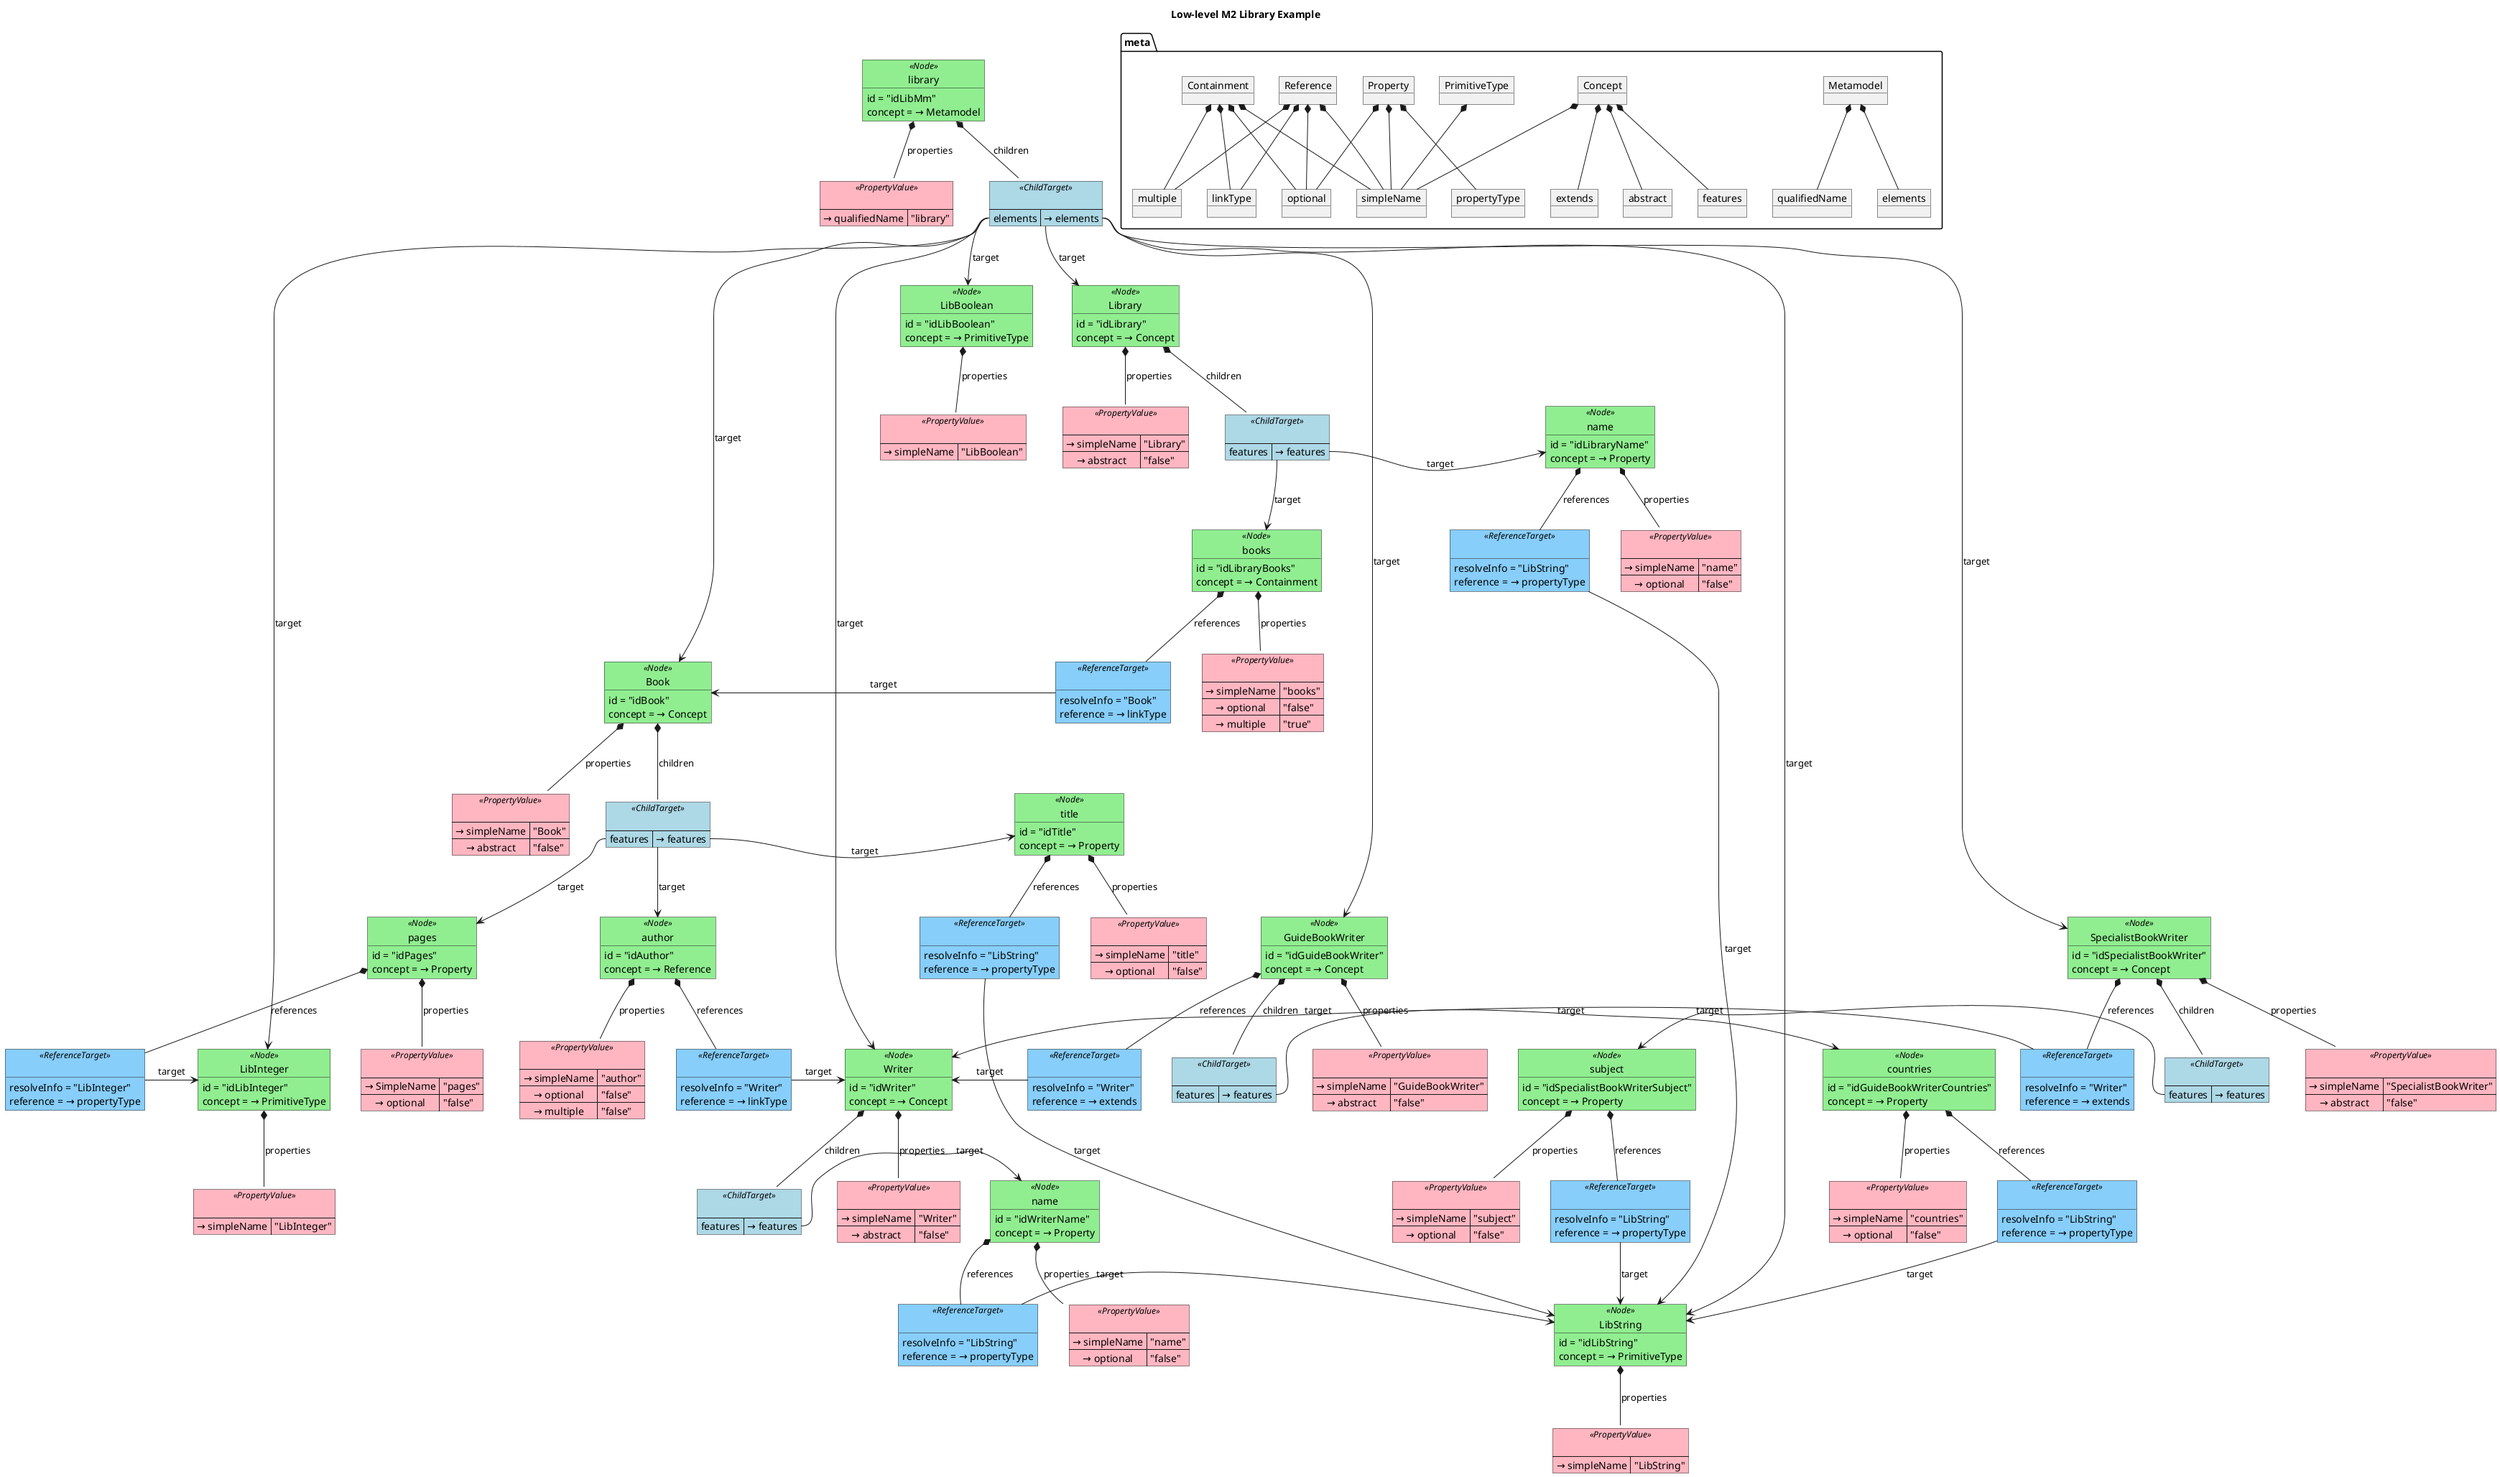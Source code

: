 @startuml
title Low-level M2 Library Example

skinparam object {
    BackgroundColor<<Node>> LightGreen
    BackgroundColor<<ReferenceTarget>> LightSkyBlue
}
skinparam map {
    BackgroundColor<<PropertyValue>> LightPink
    BackgroundColor<<ChildTarget>> LightBlue
}

package meta {
    object "Metamodel" as metamodel

    object "qualifiedName" as qualifiedName
    metamodel *-- qualifiedName

    object "elements" as elements
    metamodel *-- elements

    object "Concept" as concept

    object "simpleName" as simpleName
    concept *-- simpleName

    object "abstract" as abstract
    concept *-- abstract

    object "features" as features
    concept *-- features

    object "extends" as extends
    concept *-- extends

    object "PrimitiveType" as primitiveType
    primitiveType *-- simpleName

    object "Property" as property
    property *-- simpleName

    object "optional" as optional
    property *-- optional

    object "propertyType" as propertyType
    property *-- propertyType

    object "Reference" as reference
    reference *-- simpleName
    reference *-- optional

    object "multiple" as multiple
    reference *-- multiple

    object "linkType" as linkType
    reference *-- linkType

    object "Containment" as containment
    containment *-- simpleName
    containment *-- optional
    containment *-- multiple
    containment *-- linkType
}

' library (metamodel)

object "library" as library<<Node>> {
    id = "idLibMm"
    concept = → Metamodel
}
'metamodel <- library #lightgray: concept


map " " as libraryQualifiedName<<PropertyValue>> {
    → qualifiedName => "library"
}
library *-- libraryQualifiedName: properties
'qualifiedName <- libraryQualifiedName #lightgray: property

map " " as libraryChildren<<ChildTarget>> {
    elements => → elements
}
library *-- libraryChildren: children
'elements <- libraryLibString #lightgray: containment

' LibString

object "LibString" as LibString<<Node>> {
    id = "idLibString"
    concept = → PrimitiveType
}
'primitiveType <- LibString #lightgray: concept

libraryChildren::elements --> LibString: target

map " " as LibStringName<<PropertyValue>> {
    → simpleName => "LibString"
}
LibString *-- LibStringName: properties
'simpleName <- LibStringName #lightgray: property

' LibBoolean

object "LibBoolean" as LibBoolean<<Node>> {
    id = "idLibBoolean"
    concept = → PrimitiveType
}
'primitiveType <- LibBoolean #lightgray: concept

libraryChildren::elements --> LibBoolean: target

map " " as LibBooleanName<<PropertyValue>> {
    → simpleName => "LibBoolean"
}
LibBoolean *-- LibBooleanName: properties
'simpleName <- LibBooleanName #lightgray: property

' LibInteger

object "LibInteger" as LibInteger<<Node>> {
    id = "idLibInteger"
    concept = → PrimitiveType
}
'primitiveType <- LibInteger #lightgray: concept

libraryChildren::elements --> LibInteger: target

map " " as LibIntegerName<<PropertyValue>> {
    → simpleName => "LibInteger"
}
LibInteger *-- LibIntegerName: properties
'simpleName <- LibIntegerName #lightgray: property

' Book

object "Book" as Book<<Node>> {
    id = "idBook"
    concept = → Concept
}
'concept <- Book #lightgray: concept

libraryChildren::elements --> Book: target

map " " as bookName<<PropertyValue>> {
    → simpleName => "Book"
    → abstract => "false"
}
Book *-- bookName: properties

' Book.title

object "title" as title<<Node>> {
    id = "idTitle"
    concept = → Property
}
'property <- title #lightgray: concept

map " " as bookChildren<<ChildTarget>> {
     features => → features
}
Book *-- bookChildren: children
bookChildren::features -> title: target

map " " as titleName<<PropertyValue>> {
    → simpleName => "title"
    → optional => "false"
}
title *-- titleName: properties
'simpleName <- titleName #lightgray: property

object " " as titleType<<ReferenceTarget>> {
    resolveInfo = "LibString"
    reference = → propertyType
}
title *-- titleType: references
'propertyType <- titleType #lightgray: reference
titleType -> LibString: target

' Book.pages

object "pages" as pages<<Node>> {
    id = "idPages"
    concept = → Property
}
'property <- pages #lightgray: concept

bookChildren::features --> pages: target

map " " as pagesName<<PropertyValue>> {
    → SimpleName => "pages"
    → optional => "false"
}
pages *-- pagesName: properties
'simpleName <- pagesName #lightgray: property

object " " as pagesType<<ReferenceTarget>> {
    resolveInfo = "LibInteger"
    reference = → propertyType
}
pages *-- pagesType: references
'propertyType <- pagesType #lightgray: reference
pagesType -> LibInteger: target

' Book.author

object "author" as author<<Node>> {
    id = "idAuthor"
    concept = → Reference
}
'reference <- author #lightgray: concept

bookChildren::features --> author: target

map " " as authorName<<PropertyValue>> {
    → simpleName => "author"
    → optional => "false"
    → multiple => "false"
}
author *-- authorName: properties
'simpleName <- authorName #lightgray: property


object " " as authorType<<ReferenceTarget>> {
    resolveInfo = "Writer"
    reference = → linkType
}
author *-- authorType: references
'linkType <- authorType #lightgray: reference


' Library (node)

object "Library" as Library<<Node>> {
    id = "idLibrary"
    concept = → Concept
}
'concept <- Library #lightgray: concept

libraryChildren::elements --> Library: target

map " " as libraryName<<PropertyValue>> {
    → simpleName => "Library"
    → abstract => "false"

}
Library *-- libraryName: properties
'simpleName <- libraryName #lightgray: property

' Library.name

object "name" as libraryNameNode<<Node>> {
    id = "idLibraryName"
    concept = → Property
}
'property <- libraryNameNode #lightgray: concept

map " " as LibraryNodeChildren<<ChildTarget>> {
     features => → features
}
Library *-- LibraryNodeChildren: children
LibraryNodeChildren::features -> libraryNameNode: target

map " " as libraryNameName<<PropertyValue>> {
    → simpleName =>  "name"
    → optional => "false"
}
libraryNameNode *-- libraryNameName: properties
'simpleName <- libraryNameName #lightgray: property

object " " as libraryNameNodeType<<ReferenceTarget>> {
    resolveInfo = "LibString"
    reference = → propertyType
}
libraryNameNode *-- libraryNameNodeType: references
'propertyType <- libraryNameNodeType #lightgray: reference
libraryNameNodeType -> LibString: target

' Library.books

object "books" as books<<Node>> {
    id = "idLibraryBooks"
    concept = → Containment
}
'containment <- books #lightgray: concept

LibraryNodeChildren::features --> books: target


map " " as booksName<<PropertyValue>> {
    → simpleName => "books"
    → optional => "false"
    → multiple => "true"
}
books *-- booksName: properties
'simpleName <- booksName #lightgray: property

object " " as booksType<<ReferenceTarget>> {
    resolveInfo = "Book"
    reference = → linkType
}
books *-- booksType: references
'linkType <- booksType #lightgray: reference
booksType -> Book: target

' Writer

object "Writer" as Writer<<Node>> {
    id = "idWriter"
    concept = → Concept
}
'concept <- Writer #lightgray: concept


libraryChildren::elements --> Writer: target
authorType -> Writer: target

map " " as Writer_Name<<PropertyValue>> {
    → simpleName => "Writer"
    → abstract => "false"
}
Writer *-- Writer_Name: properties
'simpleName <- Writer_Name #lightgray: property

' Writer.name

object "name" as writerName<<Node>> {
    id = "idWriterName"
    concept = → Property
}
'property <- writerName #lightgray: concept

map " " as WriterChildren<<ChildTarget>> {
     features => → features
}
Writer *-- WriterChildren: children
WriterChildren::features -> writerName: target

map " " as writerNameName<<PropertyValue>> {
    → simpleName => "name"
    → optional => "false"
}
writerName *-- writerNameName: properties
'simpleName <- writerNameName #lightgray: property

object " " as writerNameType<<ReferenceTarget>> {
    resolveInfo = "LibString"
    reference = → propertyType
}
writerName *-- writerNameType: references
'propertyType <- writerNameType #lightgray: reference
writerNameType -> LibString: target

' GuideBookWriter

object "GuideBookWriter" as GuideBookWriter<<Node>> {
    id = "idGuideBookWriter"
    concept = → Concept
}
'concept <- GuideBookWriter #lightgray: concept

libraryChildren::elements --> GuideBookWriter: target

map " " as GuideBookWriterName<<PropertyValue>> {
    → simpleName => "GuideBookWriter"
    → abstract => "false"
}
GuideBookWriter *-- GuideBookWriterName: properties
'simpleName <- GuideBookWriterName #lightgray: property

object " " as GuideBookWriterExtends<<ReferenceTarget>> {
    resolveInfo = "Writer"
    reference = → extends
}
GuideBookWriter *-- GuideBookWriterExtends: references
'extends <- GuideBookWriterExtends #lightgray: reference
GuideBookWriterExtends -> Writer: target

' GuideBookWriter.countries

object "countries" as countries<<Node>> {
    id = "idGuideBookWriterCountries"
    concept = → Property
}
'simpleName <- countries #lightgray: property

map " " as GuideBookWriterChildren<<ChildTarget>> {
     features => → features
}
GuideBookWriter *-- GuideBookWriterChildren: children
GuideBookWriterChildren::features -> countries: target

map " " as countriesName<<PropertyValue>> {
    → simpleName => "countries"
    → optional => "false"
}
countries *-- countriesName: properties
'simpleName <- countriesName #lightgray: property

object " " as countriesType<<ReferenceTarget>> {
    resolveInfo = "LibString"
    reference = → propertyType
}
countries *-- countriesType: references
'propertyType <- countriesType #lightgray: reference
countriesType -> LibString: target

' SpecialistBookWriter

object "SpecialistBookWriter" as SpecialistBookWriter<<Node>> {
    id = "idSpecialistBookWriter"
    concept = → Concept
}
'concept <- SpecialistBookWriter #lightgray: concept

libraryChildren::elements --> SpecialistBookWriter: target

map " " as SpecialistBookWriterName<<PropertyValue>> {
    → simpleName => "SpecialistBookWriter"
    → abstract => "false"
}
SpecialistBookWriter *-- SpecialistBookWriterName: properties
'simpleName <- SpecialistBookWriterName #lightgray: property

object " " as SpecialistBookWriterExtends<<ReferenceTarget>> {
    resolveInfo = "Writer"
    reference = → extends
}
SpecialistBookWriter *-- SpecialistBookWriterExtends: references
'extends <- SpecialistBookWriterExtends #lightgray: reference
SpecialistBookWriterExtends -> Writer: target

' SpecialistBookWriter.subject

object "subject" as subject<<Node>> {
    id = "idSpecialistBookWriterSubject"
    concept = → Property
}
'simpleName <- subject #lightgray: property

map " " as SpecialistBookWriterChildren<<ChildTarget>> {
     features => → features
}
SpecialistBookWriter *-- SpecialistBookWriterChildren: children
SpecialistBookWriterChildren::features -> subject: target

map " " as subjectName<<PropertyValue>> {
    → simpleName => "subject"
    → optional => "false"
}
subject *-- subjectName: properties
'simpleName <- subjectName #lightgray: property

object " " as subjectType<<ReferenceTarget>> {
    resolveInfo = "LibString"
    reference = → propertyType
}
subject *-- subjectType: references
'propertyType <- subjectType #lightgray: reference
subjectType -> LibString: target

@enduml
